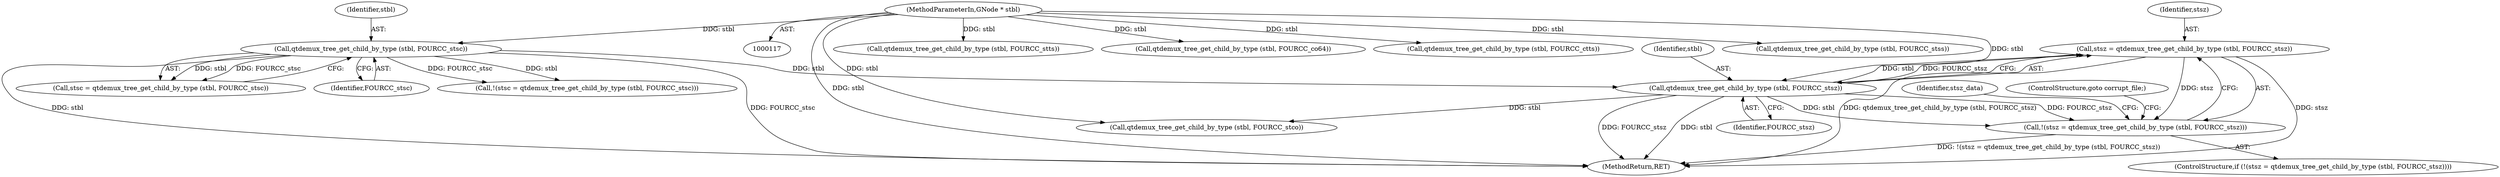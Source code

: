digraph "0_gstreamer_bdc20b9baf13564d9a061343416395f8f9a92b53@pointer" {
"1000162" [label="(Call,stsz = qtdemux_tree_get_child_by_type (stbl, FOURCC_stsz))"];
"1000164" [label="(Call,qtdemux_tree_get_child_by_type (stbl, FOURCC_stsz))"];
"1000149" [label="(Call,qtdemux_tree_get_child_by_type (stbl, FOURCC_stsc))"];
"1000120" [label="(MethodParameterIn,GNode * stbl)"];
"1000161" [label="(Call,!(stsz = qtdemux_tree_get_child_by_type (stbl, FOURCC_stsz)))"];
"1000169" [label="(Identifier,stsz_data)"];
"1000209" [label="(Call,qtdemux_tree_get_child_by_type (stbl, FOURCC_stts))"];
"1000163" [label="(Identifier,stsz)"];
"1000146" [label="(Call,!(stsc = qtdemux_tree_get_child_by_type (stbl, FOURCC_stsc)))"];
"1001068" [label="(MethodReturn,RET)"];
"1000150" [label="(Identifier,stbl)"];
"1000147" [label="(Call,stsc = qtdemux_tree_get_child_by_type (stbl, FOURCC_stsc))"];
"1000177" [label="(Call,qtdemux_tree_get_child_by_type (stbl, FOURCC_stco))"];
"1000182" [label="(Call,qtdemux_tree_get_child_by_type (stbl, FOURCC_co64))"];
"1000149" [label="(Call,qtdemux_tree_get_child_by_type (stbl, FOURCC_stsc))"];
"1000162" [label="(Call,stsz = qtdemux_tree_get_child_by_type (stbl, FOURCC_stsz))"];
"1000151" [label="(Identifier,FOURCC_stsc)"];
"1000165" [label="(Identifier,stbl)"];
"1000120" [label="(MethodParameterIn,GNode * stbl)"];
"1000161" [label="(Call,!(stsz = qtdemux_tree_get_child_by_type (stbl, FOURCC_stsz)))"];
"1000166" [label="(Identifier,FOURCC_stsz)"];
"1000164" [label="(Call,qtdemux_tree_get_child_by_type (stbl, FOURCC_stsz))"];
"1000961" [label="(Call,qtdemux_tree_get_child_by_type (stbl, FOURCC_ctts))"];
"1000215" [label="(Call,qtdemux_tree_get_child_by_type (stbl, FOURCC_stss))"];
"1000160" [label="(ControlStructure,if (!(stsz = qtdemux_tree_get_child_by_type (stbl, FOURCC_stsz))))"];
"1000167" [label="(ControlStructure,goto corrupt_file;)"];
"1000162" -> "1000161"  [label="AST: "];
"1000162" -> "1000164"  [label="CFG: "];
"1000163" -> "1000162"  [label="AST: "];
"1000164" -> "1000162"  [label="AST: "];
"1000161" -> "1000162"  [label="CFG: "];
"1000162" -> "1001068"  [label="DDG: qtdemux_tree_get_child_by_type (stbl, FOURCC_stsz)"];
"1000162" -> "1001068"  [label="DDG: stsz"];
"1000162" -> "1000161"  [label="DDG: stsz"];
"1000164" -> "1000162"  [label="DDG: stbl"];
"1000164" -> "1000162"  [label="DDG: FOURCC_stsz"];
"1000164" -> "1000166"  [label="CFG: "];
"1000165" -> "1000164"  [label="AST: "];
"1000166" -> "1000164"  [label="AST: "];
"1000164" -> "1001068"  [label="DDG: FOURCC_stsz"];
"1000164" -> "1001068"  [label="DDG: stbl"];
"1000164" -> "1000161"  [label="DDG: stbl"];
"1000164" -> "1000161"  [label="DDG: FOURCC_stsz"];
"1000149" -> "1000164"  [label="DDG: stbl"];
"1000120" -> "1000164"  [label="DDG: stbl"];
"1000164" -> "1000177"  [label="DDG: stbl"];
"1000149" -> "1000147"  [label="AST: "];
"1000149" -> "1000151"  [label="CFG: "];
"1000150" -> "1000149"  [label="AST: "];
"1000151" -> "1000149"  [label="AST: "];
"1000147" -> "1000149"  [label="CFG: "];
"1000149" -> "1001068"  [label="DDG: FOURCC_stsc"];
"1000149" -> "1001068"  [label="DDG: stbl"];
"1000149" -> "1000146"  [label="DDG: stbl"];
"1000149" -> "1000146"  [label="DDG: FOURCC_stsc"];
"1000149" -> "1000147"  [label="DDG: stbl"];
"1000149" -> "1000147"  [label="DDG: FOURCC_stsc"];
"1000120" -> "1000149"  [label="DDG: stbl"];
"1000120" -> "1000117"  [label="AST: "];
"1000120" -> "1001068"  [label="DDG: stbl"];
"1000120" -> "1000177"  [label="DDG: stbl"];
"1000120" -> "1000182"  [label="DDG: stbl"];
"1000120" -> "1000209"  [label="DDG: stbl"];
"1000120" -> "1000215"  [label="DDG: stbl"];
"1000120" -> "1000961"  [label="DDG: stbl"];
"1000161" -> "1000160"  [label="AST: "];
"1000167" -> "1000161"  [label="CFG: "];
"1000169" -> "1000161"  [label="CFG: "];
"1000161" -> "1001068"  [label="DDG: !(stsz = qtdemux_tree_get_child_by_type (stbl, FOURCC_stsz))"];
}
